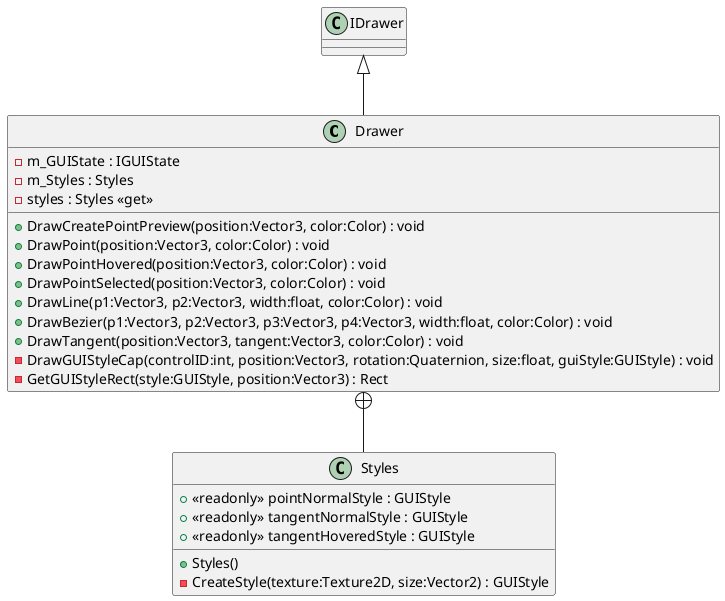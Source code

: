 @startuml
class Drawer {
    - m_GUIState : IGUIState
    - m_Styles : Styles
    - styles : Styles <<get>>
    + DrawCreatePointPreview(position:Vector3, color:Color) : void
    + DrawPoint(position:Vector3, color:Color) : void
    + DrawPointHovered(position:Vector3, color:Color) : void
    + DrawPointSelected(position:Vector3, color:Color) : void
    + DrawLine(p1:Vector3, p2:Vector3, width:float, color:Color) : void
    + DrawBezier(p1:Vector3, p2:Vector3, p3:Vector3, p4:Vector3, width:float, color:Color) : void
    + DrawTangent(position:Vector3, tangent:Vector3, color:Color) : void
    - DrawGUIStyleCap(controlID:int, position:Vector3, rotation:Quaternion, size:float, guiStyle:GUIStyle) : void
    - GetGUIStyleRect(style:GUIStyle, position:Vector3) : Rect
}
class Styles {
    + <<readonly>> pointNormalStyle : GUIStyle
    + <<readonly>> tangentNormalStyle : GUIStyle
    + <<readonly>> tangentHoveredStyle : GUIStyle
    + Styles()
    - CreateStyle(texture:Texture2D, size:Vector2) : GUIStyle
}
IDrawer <|-- Drawer
Drawer +-- Styles
@enduml
